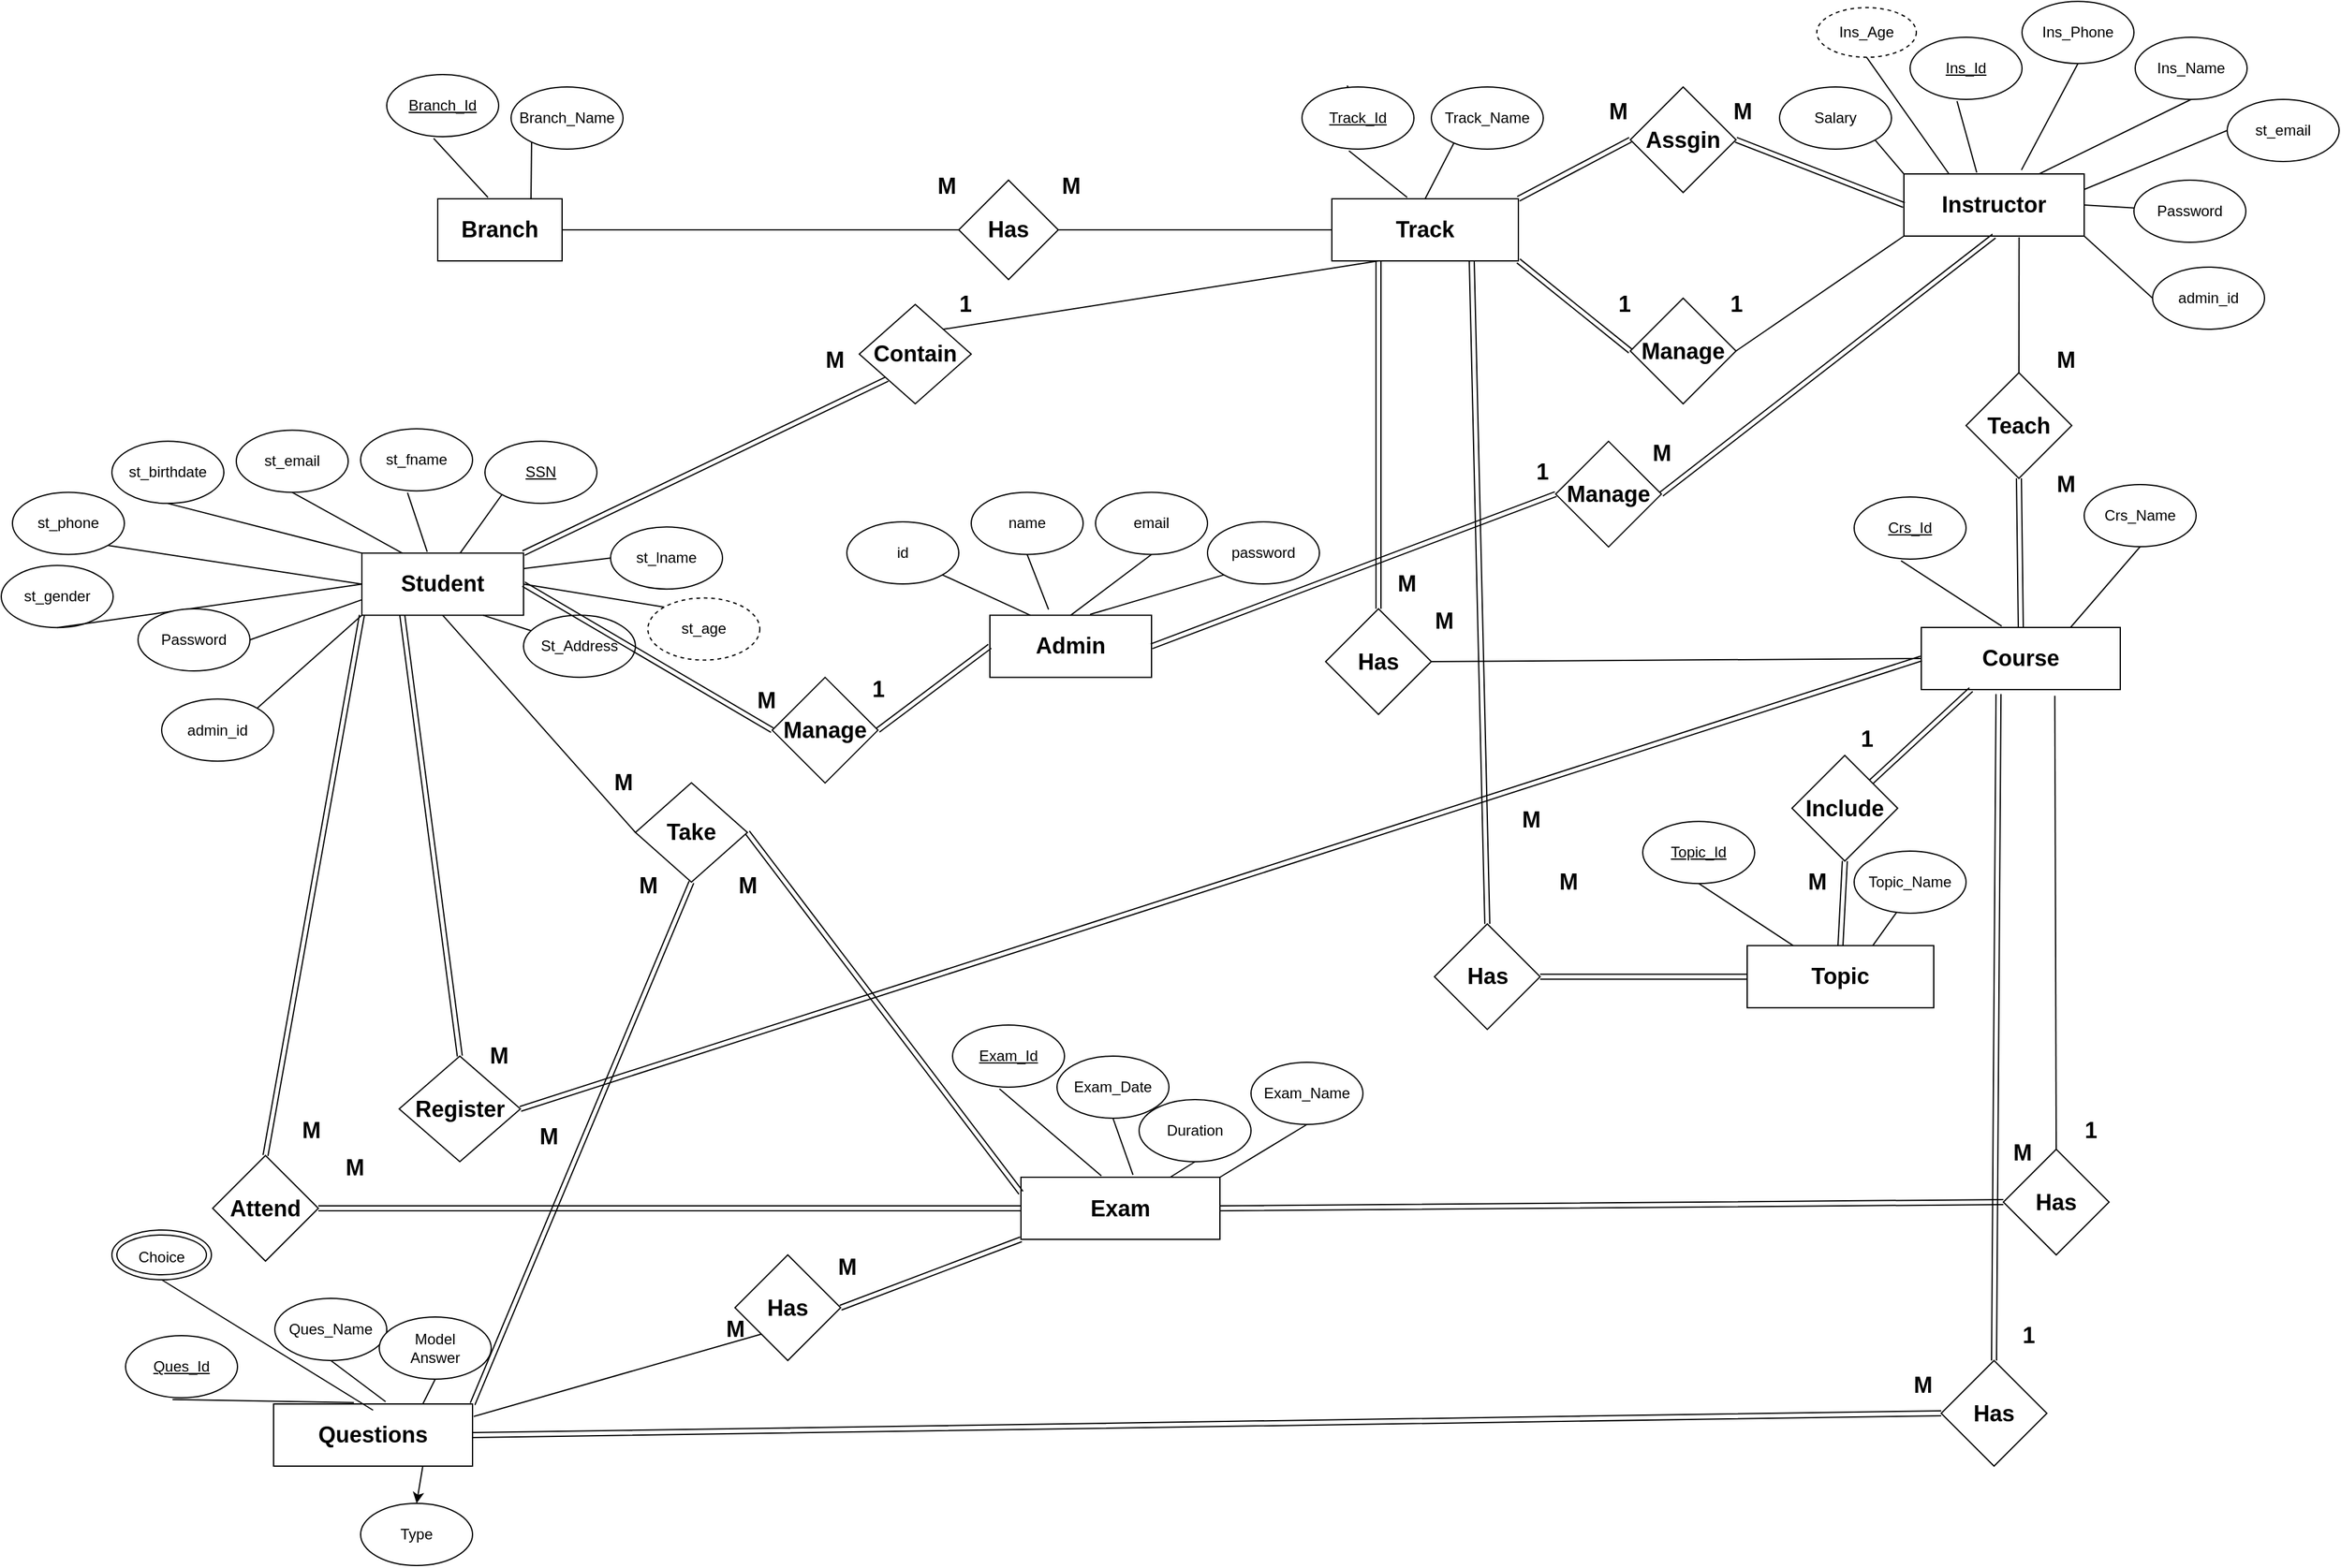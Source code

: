 <mxfile>
    <diagram id="sGPtFocJ9WATsnuT1sui" name="Page-1">
        <mxGraphModel dx="1501" dy="1602" grid="1" gridSize="10" guides="1" tooltips="1" connect="1" arrows="0" fold="1" page="1" pageScale="1" pageWidth="850" pageHeight="1100" math="0" shadow="0">
            <root>
                <mxCell id="0"/>
                <mxCell id="1" parent="0"/>
                <mxCell id="152" style="edgeStyle=none;html=1;exitX=1;exitY=0.5;exitDx=0;exitDy=0;entryX=0;entryY=0.5;entryDx=0;entryDy=0;fontSize=18;endArrow=none;endFill=0;" parent="1" source="2" edge="1">
                    <mxGeometry relative="1" as="geometry">
                        <mxPoint x="410" y="85" as="targetPoint"/>
                    </mxGeometry>
                </mxCell>
                <mxCell id="2" value="&lt;b&gt;&lt;font style=&quot;font-size: 18px;&quot;&gt;Branch&lt;/font&gt;&lt;/b&gt;" style="rounded=0;whiteSpace=wrap;html=1;" parent="1" vertex="1">
                    <mxGeometry x="-9" y="60" width="100" height="50" as="geometry"/>
                </mxCell>
                <mxCell id="6" value="&lt;u&gt;Branch_Id&lt;/u&gt;" style="ellipse;whiteSpace=wrap;html=1;" parent="1" vertex="1">
                    <mxGeometry x="-50" y="-40" width="90" height="50" as="geometry"/>
                </mxCell>
                <mxCell id="8" value="" style="endArrow=none;html=1;entryX=0.419;entryY=1.027;entryDx=0;entryDy=0;entryPerimeter=0;exitX=0.404;exitY=-0.022;exitDx=0;exitDy=0;exitPerimeter=0;" parent="1" source="2" target="6" edge="1">
                    <mxGeometry width="50" height="50" relative="1" as="geometry">
                        <mxPoint x="-10" y="70" as="sourcePoint"/>
                        <mxPoint x="40" y="20" as="targetPoint"/>
                    </mxGeometry>
                </mxCell>
                <mxCell id="13" value="" style="endArrow=none;html=1;exitX=0.75;exitY=0;exitDx=0;exitDy=0;" parent="1" source="2" edge="1">
                    <mxGeometry width="50" height="50" relative="1" as="geometry">
                        <mxPoint x="30" y="60" as="sourcePoint"/>
                        <mxPoint x="66.547" y="8.835" as="targetPoint"/>
                    </mxGeometry>
                </mxCell>
                <mxCell id="15" value="Branch_Name" style="ellipse;whiteSpace=wrap;html=1;" parent="1" vertex="1">
                    <mxGeometry x="50" y="-30" width="90" height="50" as="geometry"/>
                </mxCell>
                <mxCell id="128" style="edgeStyle=none;html=1;exitX=0.25;exitY=1;exitDx=0;exitDy=0;entryX=1;entryY=0;entryDx=0;entryDy=0;fontSize=18;endArrow=none;endFill=0;" parent="1" target="123" edge="1">
                    <mxGeometry relative="1" as="geometry">
                        <mxPoint x="747.5" y="110" as="sourcePoint"/>
                    </mxGeometry>
                </mxCell>
                <mxCell id="172" style="edgeStyle=none;shape=link;html=1;exitX=0.75;exitY=1;exitDx=0;exitDy=0;entryX=0.5;entryY=0;entryDx=0;entryDy=0;fontSize=18;endArrow=none;endFill=0;" parent="1" target="167" edge="1">
                    <mxGeometry relative="1" as="geometry">
                        <mxPoint x="822.5" y="110" as="sourcePoint"/>
                    </mxGeometry>
                </mxCell>
                <mxCell id="191" style="edgeStyle=none;html=1;exitX=0.25;exitY=1;exitDx=0;exitDy=0;fontSize=18;endArrow=none;endFill=0;shape=link;entryX=0.5;entryY=0;entryDx=0;entryDy=0;" parent="1" source="27" target="190" edge="1">
                    <mxGeometry relative="1" as="geometry">
                        <mxPoint x="-35.738" y="494.818" as="targetPoint"/>
                    </mxGeometry>
                </mxCell>
                <mxCell id="194" style="edgeStyle=none;html=1;exitX=1;exitY=0.5;exitDx=0;exitDy=0;entryX=0;entryY=0;entryDx=0;entryDy=0;fontSize=18;endArrow=none;endFill=0;" parent="1" source="27" target="43" edge="1">
                    <mxGeometry relative="1" as="geometry"/>
                </mxCell>
                <mxCell id="204" style="edgeStyle=none;html=1;exitX=0;exitY=1;exitDx=0;exitDy=0;entryX=0.5;entryY=0;entryDx=0;entryDy=0;fontSize=18;endArrow=none;endFill=0;shape=link;" parent="1" source="27" target="195" edge="1">
                    <mxGeometry relative="1" as="geometry"/>
                </mxCell>
                <mxCell id="328" style="edgeStyle=none;html=1;exitX=0;exitY=0.75;exitDx=0;exitDy=0;entryX=1;entryY=0.5;entryDx=0;entryDy=0;endArrow=none;endFill=0;" parent="1" source="27" target="327" edge="1">
                    <mxGeometry relative="1" as="geometry"/>
                </mxCell>
                <mxCell id="27" value="&lt;font style=&quot;font-size: 18px;&quot;&gt;&lt;b&gt;Student&lt;/b&gt;&lt;/font&gt;" style="rounded=0;whiteSpace=wrap;html=1;" parent="1" vertex="1">
                    <mxGeometry x="-70" y="345.18" width="130" height="50" as="geometry"/>
                </mxCell>
                <mxCell id="28" value="st_fname" style="ellipse;whiteSpace=wrap;html=1;" parent="1" vertex="1">
                    <mxGeometry x="-71" y="245.18" width="90" height="50" as="geometry"/>
                </mxCell>
                <mxCell id="29" value="" style="endArrow=none;html=1;entryX=0.419;entryY=1.027;entryDx=0;entryDy=0;entryPerimeter=0;exitX=0.404;exitY=-0.022;exitDx=0;exitDy=0;exitPerimeter=0;" parent="1" source="27" target="28" edge="1">
                    <mxGeometry width="50" height="50" relative="1" as="geometry">
                        <mxPoint x="-31" y="355.18" as="sourcePoint"/>
                        <mxPoint x="19" y="305.18" as="targetPoint"/>
                    </mxGeometry>
                </mxCell>
                <mxCell id="30" value="" style="endArrow=none;html=1;" parent="1" edge="1">
                    <mxGeometry width="50" height="50" relative="1" as="geometry">
                        <mxPoint x="9" y="345.18" as="sourcePoint"/>
                        <mxPoint x="45.547" y="294.015" as="targetPoint"/>
                    </mxGeometry>
                </mxCell>
                <mxCell id="31" value="&lt;u&gt;SSN&lt;/u&gt;" style="ellipse;whiteSpace=wrap;html=1;" parent="1" vertex="1">
                    <mxGeometry x="29" y="255.18" width="90" height="50" as="geometry"/>
                </mxCell>
                <mxCell id="32" value="" style="endArrow=none;html=1;exitX=1;exitY=0.25;exitDx=0;exitDy=0;entryX=0;entryY=0.5;entryDx=0;entryDy=0;" parent="1" source="27" target="33" edge="1">
                    <mxGeometry width="50" height="50" relative="1" as="geometry">
                        <mxPoint x="99" y="385.18" as="sourcePoint"/>
                        <mxPoint x="135.547" y="334.015" as="targetPoint"/>
                    </mxGeometry>
                </mxCell>
                <mxCell id="33" value="st_lname" style="ellipse;whiteSpace=wrap;html=1;" parent="1" vertex="1">
                    <mxGeometry x="130" y="324.08" width="90" height="50" as="geometry"/>
                </mxCell>
                <mxCell id="34" value="st_email" style="ellipse;whiteSpace=wrap;html=1;" parent="1" vertex="1">
                    <mxGeometry x="-171" y="246.28" width="90" height="50" as="geometry"/>
                </mxCell>
                <mxCell id="35" value="" style="endArrow=none;html=1;entryX=0.5;entryY=1;entryDx=0;entryDy=0;exitX=0.25;exitY=0;exitDx=0;exitDy=0;" parent="1" source="27" target="34" edge="1">
                    <mxGeometry width="50" height="50" relative="1" as="geometry">
                        <mxPoint x="-104.64" y="345.18" as="sourcePoint"/>
                        <mxPoint x="-81" y="306.28" as="targetPoint"/>
                    </mxGeometry>
                </mxCell>
                <mxCell id="36" value="" style="endArrow=none;html=1;exitX=0;exitY=0;exitDx=0;exitDy=0;entryX=0.5;entryY=1;entryDx=0;entryDy=0;" parent="1" source="27" target="37" edge="1">
                    <mxGeometry width="50" height="50" relative="1" as="geometry">
                        <mxPoint x="-331" y="351.43" as="sourcePoint"/>
                        <mxPoint x="-244.453" y="327.765" as="targetPoint"/>
                    </mxGeometry>
                </mxCell>
                <mxCell id="37" value="st_birthdate" style="ellipse;whiteSpace=wrap;html=1;" parent="1" vertex="1">
                    <mxGeometry x="-271" y="255.18" width="90" height="50" as="geometry"/>
                </mxCell>
                <mxCell id="38" value="st_phone" style="ellipse;whiteSpace=wrap;html=1;" parent="1" vertex="1">
                    <mxGeometry x="-351" y="296.28" width="90" height="50" as="geometry"/>
                </mxCell>
                <mxCell id="39" value="" style="endArrow=none;html=1;exitX=0;exitY=0.5;exitDx=0;exitDy=0;entryX=1;entryY=1;entryDx=0;entryDy=0;" parent="1" source="27" target="38" edge="1">
                    <mxGeometry width="50" height="50" relative="1" as="geometry">
                        <mxPoint x="-391" y="377.68" as="sourcePoint"/>
                        <mxPoint x="-304.453" y="354.015" as="targetPoint"/>
                    </mxGeometry>
                </mxCell>
                <mxCell id="40" value="st_gender" style="ellipse;whiteSpace=wrap;html=1;" parent="1" vertex="1">
                    <mxGeometry x="-360" y="355.18" width="90" height="50" as="geometry"/>
                </mxCell>
                <mxCell id="41" value="" style="endArrow=none;html=1;exitX=0;exitY=0.5;exitDx=0;exitDy=0;entryX=0.5;entryY=1;entryDx=0;entryDy=0;" parent="1" source="27" target="40" edge="1">
                    <mxGeometry width="50" height="50" relative="1" as="geometry">
                        <mxPoint x="-431" y="417.68" as="sourcePoint"/>
                        <mxPoint x="-344.453" y="394.015" as="targetPoint"/>
                    </mxGeometry>
                </mxCell>
                <mxCell id="43" value="st_age" style="ellipse;whiteSpace=wrap;html=1;dashed=1;" parent="1" vertex="1">
                    <mxGeometry x="160" y="381.28" width="90" height="50" as="geometry"/>
                </mxCell>
                <mxCell id="45" value="St_Address" style="ellipse;whiteSpace=wrap;html=1;" parent="1" vertex="1">
                    <mxGeometry x="60" y="395.18" width="90" height="50" as="geometry"/>
                </mxCell>
                <mxCell id="47" value="" style="endArrow=none;html=1;entryX=0.75;entryY=1;entryDx=0;entryDy=0;" parent="1" source="45" target="27" edge="1">
                    <mxGeometry width="50" height="50" relative="1" as="geometry">
                        <mxPoint y="445.18" as="sourcePoint"/>
                        <mxPoint x="50" y="395.18" as="targetPoint"/>
                    </mxGeometry>
                </mxCell>
                <mxCell id="68" value="&lt;b&gt;&lt;font style=&quot;font-size: 18px;&quot;&gt;Course&lt;/font&gt;&lt;/b&gt;" style="rounded=0;whiteSpace=wrap;html=1;" parent="1" vertex="1">
                    <mxGeometry x="1184" y="405" width="160" height="50" as="geometry"/>
                </mxCell>
                <mxCell id="69" value="&lt;u&gt;Crs_Id&lt;/u&gt;" style="ellipse;whiteSpace=wrap;html=1;" parent="1" vertex="1">
                    <mxGeometry x="1130" y="300" width="90" height="50" as="geometry"/>
                </mxCell>
                <mxCell id="70" value="" style="endArrow=none;html=1;entryX=0.419;entryY=1.027;entryDx=0;entryDy=0;entryPerimeter=0;exitX=0.404;exitY=-0.022;exitDx=0;exitDy=0;exitPerimeter=0;" parent="1" source="68" target="69" edge="1">
                    <mxGeometry width="50" height="50" relative="1" as="geometry">
                        <mxPoint x="1222.5" y="400" as="sourcePoint"/>
                        <mxPoint x="1272.5" y="350" as="targetPoint"/>
                    </mxGeometry>
                </mxCell>
                <mxCell id="159" style="edgeStyle=none;html=1;exitX=0.5;exitY=1;exitDx=0;exitDy=0;entryX=0.75;entryY=0;entryDx=0;entryDy=0;fontSize=18;endArrow=none;endFill=0;" parent="1" source="72" target="68" edge="1">
                    <mxGeometry relative="1" as="geometry"/>
                </mxCell>
                <mxCell id="72" value="Crs_Name" style="ellipse;whiteSpace=wrap;html=1;" parent="1" vertex="1">
                    <mxGeometry x="1315" y="290" width="90" height="50" as="geometry"/>
                </mxCell>
                <mxCell id="73" value="&lt;b&gt;&lt;font style=&quot;font-size: 18px;&quot;&gt;Topic&lt;/font&gt;&lt;/b&gt;" style="rounded=0;whiteSpace=wrap;html=1;" parent="1" vertex="1">
                    <mxGeometry x="1044" y="661.1" width="150" height="50" as="geometry"/>
                </mxCell>
                <mxCell id="79" style="edgeStyle=none;html=1;exitX=0.5;exitY=1;exitDx=0;exitDy=0;endArrow=none;endFill=0;" parent="1" source="74" target="73" edge="1">
                    <mxGeometry relative="1" as="geometry"/>
                </mxCell>
                <mxCell id="74" value="&lt;u&gt;Topic_Id&lt;/u&gt;" style="ellipse;whiteSpace=wrap;html=1;" parent="1" vertex="1">
                    <mxGeometry x="960" y="561.1" width="90" height="50" as="geometry"/>
                </mxCell>
                <mxCell id="76" value="" style="endArrow=none;html=1;" parent="1" edge="1">
                    <mxGeometry width="50" height="50" relative="1" as="geometry">
                        <mxPoint x="1145" y="661.1" as="sourcePoint"/>
                        <mxPoint x="1181.547" y="609.935" as="targetPoint"/>
                    </mxGeometry>
                </mxCell>
                <mxCell id="77" value="Topic_Name" style="ellipse;whiteSpace=wrap;html=1;" parent="1" vertex="1">
                    <mxGeometry x="1130" y="585" width="90" height="50" as="geometry"/>
                </mxCell>
                <mxCell id="198" style="edgeStyle=none;html=1;exitX=0;exitY=0.5;exitDx=0;exitDy=0;entryX=1;entryY=0.5;entryDx=0;entryDy=0;fontSize=18;endArrow=none;endFill=0;shape=link;" parent="1" source="80" target="195" edge="1">
                    <mxGeometry relative="1" as="geometry"/>
                </mxCell>
                <mxCell id="306" style="edgeStyle=none;shape=link;html=1;exitX=0;exitY=1;exitDx=0;exitDy=0;entryX=1;entryY=0.5;entryDx=0;entryDy=0;fontSize=18;endArrow=none;endFill=0;" parent="1" source="80" target="305" edge="1">
                    <mxGeometry relative="1" as="geometry"/>
                </mxCell>
                <mxCell id="80" value="&lt;b&gt;&lt;font style=&quot;font-size: 18px;&quot;&gt;Exam&lt;/font&gt;&lt;/b&gt;" style="rounded=0;whiteSpace=wrap;html=1;" parent="1" vertex="1">
                    <mxGeometry x="460" y="847.5" width="160" height="50" as="geometry"/>
                </mxCell>
                <mxCell id="81" value="&lt;u&gt;Exam_Id&lt;/u&gt;" style="ellipse;whiteSpace=wrap;html=1;" parent="1" vertex="1">
                    <mxGeometry x="405" y="725" width="90" height="50" as="geometry"/>
                </mxCell>
                <mxCell id="82" value="" style="endArrow=none;html=1;entryX=0.419;entryY=1.027;entryDx=0;entryDy=0;entryPerimeter=0;exitX=0.404;exitY=-0.022;exitDx=0;exitDy=0;exitPerimeter=0;" parent="1" source="80" target="81" edge="1">
                    <mxGeometry width="50" height="50" relative="1" as="geometry">
                        <mxPoint x="507.5" y="875" as="sourcePoint"/>
                        <mxPoint x="557.5" y="825" as="targetPoint"/>
                    </mxGeometry>
                </mxCell>
                <mxCell id="87" style="edgeStyle=none;html=1;exitX=0.5;exitY=1;exitDx=0;exitDy=0;fontSize=18;endArrow=none;endFill=0;entryX=1;entryY=0;entryDx=0;entryDy=0;" parent="1" source="84" target="80" edge="1">
                    <mxGeometry relative="1" as="geometry">
                        <mxPoint x="630" y="865" as="targetPoint"/>
                    </mxGeometry>
                </mxCell>
                <mxCell id="84" value="Exam_Name" style="ellipse;whiteSpace=wrap;html=1;" parent="1" vertex="1">
                    <mxGeometry x="645" y="755" width="90" height="50" as="geometry"/>
                </mxCell>
                <mxCell id="86" style="edgeStyle=none;html=1;exitX=0.5;exitY=1;exitDx=0;exitDy=0;entryX=0.563;entryY=-0.038;entryDx=0;entryDy=0;entryPerimeter=0;fontSize=18;endArrow=none;endFill=0;" parent="1" source="85" target="80" edge="1">
                    <mxGeometry relative="1" as="geometry"/>
                </mxCell>
                <mxCell id="85" value="Exam_Date" style="ellipse;whiteSpace=wrap;html=1;" parent="1" vertex="1">
                    <mxGeometry x="489" y="750" width="90" height="50" as="geometry"/>
                </mxCell>
                <mxCell id="89" style="edgeStyle=none;html=1;exitX=0.5;exitY=1;exitDx=0;exitDy=0;entryX=0.75;entryY=0;entryDx=0;entryDy=0;fontSize=18;endArrow=none;endFill=0;" parent="1" source="88" target="80" edge="1">
                    <mxGeometry relative="1" as="geometry"/>
                </mxCell>
                <mxCell id="88" value="Duration" style="ellipse;whiteSpace=wrap;html=1;" parent="1" vertex="1">
                    <mxGeometry x="555" y="785" width="90" height="50" as="geometry"/>
                </mxCell>
                <mxCell id="317" style="edgeStyle=none;html=1;exitX=0.75;exitY=1;exitDx=0;exitDy=0;entryX=0.5;entryY=0;entryDx=0;entryDy=0;" parent="1" source="90" target="94" edge="1">
                    <mxGeometry relative="1" as="geometry"/>
                </mxCell>
                <mxCell id="90" value="&lt;b&gt;&lt;font style=&quot;font-size: 18px;&quot;&gt;Questions&lt;/font&gt;&lt;/b&gt;" style="rounded=0;whiteSpace=wrap;html=1;" parent="1" vertex="1">
                    <mxGeometry x="-141" y="1030" width="160" height="50" as="geometry"/>
                </mxCell>
                <mxCell id="91" value="&lt;u&gt;Ques_Id&lt;/u&gt;" style="ellipse;whiteSpace=wrap;html=1;" parent="1" vertex="1">
                    <mxGeometry x="-260" y="975" width="90" height="50" as="geometry"/>
                </mxCell>
                <mxCell id="92" value="" style="endArrow=none;html=1;entryX=0.419;entryY=1.027;entryDx=0;entryDy=0;entryPerimeter=0;exitX=0.404;exitY=-0.022;exitDx=0;exitDy=0;exitPerimeter=0;" parent="1" source="90" target="91" edge="1">
                    <mxGeometry width="50" height="50" relative="1" as="geometry">
                        <mxPoint x="-92.5" y="1050" as="sourcePoint"/>
                        <mxPoint x="-42.5" y="1000" as="targetPoint"/>
                    </mxGeometry>
                </mxCell>
                <mxCell id="94" value="Type" style="ellipse;whiteSpace=wrap;html=1;" parent="1" vertex="1">
                    <mxGeometry x="-71" y="1110" width="90" height="50" as="geometry"/>
                </mxCell>
                <mxCell id="95" style="edgeStyle=none;html=1;exitX=0.5;exitY=1;exitDx=0;exitDy=0;entryX=0.563;entryY=-0.038;entryDx=0;entryDy=0;entryPerimeter=0;fontSize=18;endArrow=none;endFill=0;" parent="1" source="96" target="90" edge="1">
                    <mxGeometry relative="1" as="geometry"/>
                </mxCell>
                <mxCell id="96" value="Ques_Name" style="ellipse;whiteSpace=wrap;html=1;" parent="1" vertex="1">
                    <mxGeometry x="-140" y="945" width="90" height="50" as="geometry"/>
                </mxCell>
                <mxCell id="97" style="edgeStyle=none;html=1;exitX=0.5;exitY=1;exitDx=0;exitDy=0;entryX=0.75;entryY=0;entryDx=0;entryDy=0;fontSize=18;endArrow=none;endFill=0;" parent="1" source="98" target="90" edge="1">
                    <mxGeometry relative="1" as="geometry"/>
                </mxCell>
                <mxCell id="98" value="Model&lt;br&gt;Answer" style="ellipse;whiteSpace=wrap;html=1;" parent="1" vertex="1">
                    <mxGeometry x="-56" y="960" width="90" height="50" as="geometry"/>
                </mxCell>
                <mxCell id="101" style="edgeStyle=none;html=1;exitX=0.5;exitY=1;exitDx=0;exitDy=0;fontSize=12;endArrow=none;endFill=0;entryX=0.5;entryY=0.1;entryDx=0;entryDy=0;entryPerimeter=0;" parent="1" source="100" target="90" edge="1">
                    <mxGeometry relative="1" as="geometry">
                        <mxPoint x="-70" y="1035" as="targetPoint"/>
                    </mxGeometry>
                </mxCell>
                <mxCell id="100" value="&lt;font style=&quot;font-size: 12px;&quot;&gt;Choice&lt;/font&gt;" style="ellipse;shape=doubleEllipse;whiteSpace=wrap;html=1;fontSize=18;" parent="1" vertex="1">
                    <mxGeometry x="-271" y="890" width="80" height="40" as="geometry"/>
                </mxCell>
                <mxCell id="125" style="edgeStyle=none;shape=link;html=1;exitX=0;exitY=1;exitDx=0;exitDy=0;entryX=1;entryY=0;entryDx=0;entryDy=0;fontSize=18;endArrow=none;endFill=0;" parent="1" source="123" target="27" edge="1">
                    <mxGeometry relative="1" as="geometry"/>
                </mxCell>
                <mxCell id="123" value="&lt;span style=&quot;font-size: 18px;&quot;&gt;&lt;b&gt;Contain&lt;/b&gt;&lt;/span&gt;" style="rhombus;whiteSpace=wrap;html=1;fontSize=12;" parent="1" vertex="1">
                    <mxGeometry x="330" y="145" width="90" height="80" as="geometry"/>
                </mxCell>
                <mxCell id="126" value="&lt;b&gt;1&lt;/b&gt;" style="text;html=1;align=center;verticalAlign=middle;resizable=0;points=[];autosize=1;strokeColor=none;fillColor=none;fontSize=18;" parent="1" vertex="1">
                    <mxGeometry x="400" y="125" width="30" height="40" as="geometry"/>
                </mxCell>
                <mxCell id="127" value="&lt;b&gt;M&lt;/b&gt;" style="text;html=1;align=center;verticalAlign=middle;resizable=0;points=[];autosize=1;strokeColor=none;fillColor=none;fontSize=18;" parent="1" vertex="1">
                    <mxGeometry x="290" y="170" width="40" height="40" as="geometry"/>
                </mxCell>
                <mxCell id="141" value="&lt;b&gt;Manage&lt;/b&gt;" style="rhombus;whiteSpace=wrap;html=1;fontSize=18;" parent="1" vertex="1">
                    <mxGeometry x="950" y="140" width="85" height="85" as="geometry"/>
                </mxCell>
                <mxCell id="170" style="edgeStyle=none;shape=link;html=1;exitX=0.5;exitY=1;exitDx=0;exitDy=0;entryX=0.5;entryY=0;entryDx=0;entryDy=0;fontSize=18;endArrow=none;endFill=0;" parent="1" source="160" target="68" edge="1">
                    <mxGeometry relative="1" as="geometry"/>
                </mxCell>
                <mxCell id="160" value="&lt;b&gt;Teach&lt;/b&gt;" style="rhombus;whiteSpace=wrap;html=1;fontSize=18;" parent="1" vertex="1">
                    <mxGeometry x="1220" y="200" width="85" height="85" as="geometry"/>
                </mxCell>
                <mxCell id="165" value="&lt;b&gt;M&lt;/b&gt;" style="text;html=1;align=center;verticalAlign=middle;resizable=0;points=[];autosize=1;strokeColor=none;fillColor=none;fontSize=18;" parent="1" vertex="1">
                    <mxGeometry x="1280" y="270" width="40" height="40" as="geometry"/>
                </mxCell>
                <mxCell id="171" style="edgeStyle=none;shape=link;html=1;exitX=1;exitY=0.5;exitDx=0;exitDy=0;entryX=0;entryY=0.5;entryDx=0;entryDy=0;fontSize=18;endArrow=none;endFill=0;" parent="1" source="167" target="73" edge="1">
                    <mxGeometry relative="1" as="geometry"/>
                </mxCell>
                <mxCell id="167" value="&lt;b&gt;Has&lt;/b&gt;" style="rhombus;whiteSpace=wrap;html=1;fontSize=18;" parent="1" vertex="1">
                    <mxGeometry x="792.5" y="643.6" width="85" height="85" as="geometry"/>
                </mxCell>
                <mxCell id="173" value="&lt;b&gt;M&lt;/b&gt;" style="text;html=1;align=center;verticalAlign=middle;resizable=0;points=[];autosize=1;strokeColor=none;fillColor=none;fontSize=18;" parent="1" vertex="1">
                    <mxGeometry x="880" y="590" width="40" height="40" as="geometry"/>
                </mxCell>
                <mxCell id="174" value="&lt;b&gt;M&lt;/b&gt;" style="text;html=1;align=center;verticalAlign=middle;resizable=0;points=[];autosize=1;strokeColor=none;fillColor=none;fontSize=18;" parent="1" vertex="1">
                    <mxGeometry x="850" y="540" width="40" height="40" as="geometry"/>
                </mxCell>
                <mxCell id="192" style="edgeStyle=none;html=1;exitX=1;exitY=0.5;exitDx=0;exitDy=0;entryX=0;entryY=0.5;entryDx=0;entryDy=0;fontSize=18;endArrow=none;endFill=0;shape=link;" parent="1" source="190" target="68" edge="1">
                    <mxGeometry relative="1" as="geometry"/>
                </mxCell>
                <mxCell id="190" value="&lt;b style=&quot;border-color: var(--border-color);&quot;&gt;Register&lt;/b&gt;" style="rhombus;whiteSpace=wrap;html=1;fontSize=18;" parent="1" vertex="1">
                    <mxGeometry x="-40" y="750" width="97.5" height="85" as="geometry"/>
                </mxCell>
                <mxCell id="195" value="&lt;b style=&quot;border-color: var(--border-color);&quot;&gt;Attend&lt;/b&gt;" style="rhombus;whiteSpace=wrap;html=1;fontSize=18;" parent="1" vertex="1">
                    <mxGeometry x="-190" y="830" width="85" height="85" as="geometry"/>
                </mxCell>
                <mxCell id="199" value="M" style="text;html=1;align=center;verticalAlign=middle;resizable=0;points=[];autosize=1;strokeColor=none;fillColor=none;fontSize=18;fontStyle=1" parent="1" vertex="1">
                    <mxGeometry x="20" y="730" width="40" height="40" as="geometry"/>
                </mxCell>
                <mxCell id="200" value="M" style="text;html=1;align=center;verticalAlign=middle;resizable=0;points=[];autosize=1;strokeColor=none;fillColor=none;fontSize=18;fontStyle=1" parent="1" vertex="1">
                    <mxGeometry x="60" y="795" width="40" height="40" as="geometry"/>
                </mxCell>
                <mxCell id="205" value="M" style="text;html=1;align=center;verticalAlign=middle;resizable=0;points=[];autosize=1;strokeColor=none;fillColor=none;fontSize=18;fontStyle=1" parent="1" vertex="1">
                    <mxGeometry x="-96" y="820" width="40" height="40" as="geometry"/>
                </mxCell>
                <mxCell id="207" value="M" style="text;html=1;align=center;verticalAlign=middle;resizable=0;points=[];autosize=1;strokeColor=none;fillColor=none;fontSize=18;fontStyle=1" parent="1" vertex="1">
                    <mxGeometry x="-131" y="790" width="40" height="40" as="geometry"/>
                </mxCell>
                <mxCell id="210" style="edgeStyle=none;html=1;exitX=0.5;exitY=0;exitDx=0;exitDy=0;entryX=0.25;entryY=1;entryDx=0;entryDy=0;endArrow=none;endFill=0;shape=link;" parent="1" source="208" edge="1">
                    <mxGeometry relative="1" as="geometry">
                        <mxPoint x="747.5" y="110" as="targetPoint"/>
                    </mxGeometry>
                </mxCell>
                <mxCell id="211" style="edgeStyle=none;html=1;exitX=1;exitY=0.5;exitDx=0;exitDy=0;entryX=0;entryY=0.5;entryDx=0;entryDy=0;endArrow=none;endFill=0;" parent="1" source="208" target="68" edge="1">
                    <mxGeometry relative="1" as="geometry"/>
                </mxCell>
                <mxCell id="208" value="&lt;b&gt;Has&lt;/b&gt;" style="rhombus;whiteSpace=wrap;html=1;fontSize=18;" parent="1" vertex="1">
                    <mxGeometry x="705" y="390" width="85" height="85" as="geometry"/>
                </mxCell>
                <mxCell id="212" value="&lt;font style=&quot;font-size: 18px;&quot;&gt;M&lt;/font&gt;" style="text;html=1;align=center;verticalAlign=middle;resizable=0;points=[];autosize=1;strokeColor=none;fillColor=none;fontStyle=1" parent="1" vertex="1">
                    <mxGeometry x="750" y="350" width="40" height="40" as="geometry"/>
                </mxCell>
                <mxCell id="213" value="&lt;font style=&quot;font-size: 18px;&quot;&gt;M&lt;/font&gt;" style="text;html=1;align=center;verticalAlign=middle;resizable=0;points=[];autosize=1;strokeColor=none;fillColor=none;fontStyle=1" parent="1" vertex="1">
                    <mxGeometry x="780" y="380" width="40" height="40" as="geometry"/>
                </mxCell>
                <mxCell id="214" style="edgeStyle=none;html=1;exitX=1;exitY=1;exitDx=0;exitDy=0;entryX=0;entryY=0.5;entryDx=0;entryDy=0;fontSize=18;endArrow=none;endFill=0;shape=link;" parent="1" source="216" edge="1">
                    <mxGeometry relative="1" as="geometry">
                        <mxPoint x="950" y="182.5" as="targetPoint"/>
                    </mxGeometry>
                </mxCell>
                <mxCell id="215" style="edgeStyle=none;html=1;exitX=0;exitY=0.5;exitDx=0;exitDy=0;entryX=1;entryY=0.5;entryDx=0;entryDy=0;fontSize=18;endArrow=none;endFill=0;" parent="1" source="216" target="234" edge="1">
                    <mxGeometry relative="1" as="geometry"/>
                </mxCell>
                <mxCell id="216" value="&lt;b&gt;&lt;font style=&quot;font-size: 18px;&quot;&gt;Track&lt;/font&gt;&lt;/b&gt;" style="rounded=0;whiteSpace=wrap;html=1;" parent="1" vertex="1">
                    <mxGeometry x="710" y="60" width="150" height="50" as="geometry"/>
                </mxCell>
                <mxCell id="217" value="" style="endArrow=none;html=1;entryX=0.419;entryY=1.027;entryDx=0;entryDy=0;entryPerimeter=0;exitX=0.404;exitY=-0.022;exitDx=0;exitDy=0;exitPerimeter=0;startArrow=none;" parent="1" source="236" edge="1">
                    <mxGeometry width="50" height="50" relative="1" as="geometry">
                        <mxPoint x="740" y="60" as="sourcePoint"/>
                        <mxPoint x="737.71" y="1.35" as="targetPoint"/>
                    </mxGeometry>
                </mxCell>
                <mxCell id="218" value="" style="endArrow=none;html=1;exitX=0.5;exitY=0;exitDx=0;exitDy=0;" parent="1" source="216" edge="1">
                    <mxGeometry width="50" height="50" relative="1" as="geometry">
                        <mxPoint x="780" y="50" as="sourcePoint"/>
                        <mxPoint x="816.547" y="-1.165" as="targetPoint"/>
                    </mxGeometry>
                </mxCell>
                <mxCell id="219" value="Track_Name" style="ellipse;whiteSpace=wrap;html=1;" parent="1" vertex="1">
                    <mxGeometry x="790" y="-30" width="90" height="50" as="geometry"/>
                </mxCell>
                <mxCell id="220" style="edgeStyle=none;html=1;exitX=0;exitY=1;exitDx=0;exitDy=0;entryX=1;entryY=0.5;entryDx=0;entryDy=0;fontSize=18;endArrow=none;endFill=0;" parent="1" source="221" edge="1">
                    <mxGeometry relative="1" as="geometry">
                        <mxPoint x="1035" y="182.5" as="targetPoint"/>
                    </mxGeometry>
                </mxCell>
                <mxCell id="326" style="edgeStyle=none;html=1;exitX=1;exitY=0.5;exitDx=0;exitDy=0;endArrow=none;endFill=0;" parent="1" source="221" target="325" edge="1">
                    <mxGeometry relative="1" as="geometry"/>
                </mxCell>
                <mxCell id="330" style="edgeStyle=none;html=1;exitX=1;exitY=0.25;exitDx=0;exitDy=0;entryX=0;entryY=0.5;entryDx=0;entryDy=0;endArrow=none;endFill=0;" parent="1" source="221" target="329" edge="1">
                    <mxGeometry relative="1" as="geometry"/>
                </mxCell>
                <mxCell id="221" value="&lt;b&gt;&lt;font style=&quot;font-size: 18px;&quot;&gt;Instructor&lt;/font&gt;&lt;/b&gt;" style="rounded=0;whiteSpace=wrap;html=1;" parent="1" vertex="1">
                    <mxGeometry x="1170" y="40" width="145" height="50" as="geometry"/>
                </mxCell>
                <mxCell id="222" value="&lt;u&gt;Ins_Id&lt;/u&gt;" style="ellipse;whiteSpace=wrap;html=1;" parent="1" vertex="1">
                    <mxGeometry x="1175" y="-70" width="90" height="50" as="geometry"/>
                </mxCell>
                <mxCell id="223" value="" style="endArrow=none;html=1;entryX=0.419;entryY=1.027;entryDx=0;entryDy=0;entryPerimeter=0;exitX=0.404;exitY=-0.022;exitDx=0;exitDy=0;exitPerimeter=0;" parent="1" source="221" target="222" edge="1">
                    <mxGeometry width="50" height="50" relative="1" as="geometry">
                        <mxPoint x="1235" y="50" as="sourcePoint"/>
                        <mxPoint x="1285" as="targetPoint"/>
                    </mxGeometry>
                </mxCell>
                <mxCell id="226" style="edgeStyle=none;html=1;exitX=1;exitY=1;exitDx=0;exitDy=0;entryX=0;entryY=0;entryDx=0;entryDy=0;endArrow=none;endFill=0;" parent="1" source="227" target="221" edge="1">
                    <mxGeometry relative="1" as="geometry"/>
                </mxCell>
                <mxCell id="227" value="Salary" style="ellipse;whiteSpace=wrap;html=1;" parent="1" vertex="1">
                    <mxGeometry x="1070" y="-30" width="90" height="50" as="geometry"/>
                </mxCell>
                <mxCell id="228" style="edgeStyle=none;html=1;exitX=0.5;exitY=1;exitDx=0;exitDy=0;entryX=0.25;entryY=0;entryDx=0;entryDy=0;endArrow=none;endFill=0;" parent="1" source="229" target="221" edge="1">
                    <mxGeometry relative="1" as="geometry"/>
                </mxCell>
                <mxCell id="229" value="Ins_Age" style="ellipse;whiteSpace=wrap;html=1;dashed=1;" parent="1" vertex="1">
                    <mxGeometry x="1100" y="-93.9" width="80" height="40" as="geometry"/>
                </mxCell>
                <mxCell id="230" style="edgeStyle=none;html=1;exitX=0.5;exitY=1;exitDx=0;exitDy=0;entryX=0.75;entryY=0;entryDx=0;entryDy=0;endArrow=none;endFill=0;" parent="1" source="231" target="221" edge="1">
                    <mxGeometry relative="1" as="geometry"/>
                </mxCell>
                <mxCell id="231" value="Ins_Name" style="ellipse;whiteSpace=wrap;html=1;" parent="1" vertex="1">
                    <mxGeometry x="1356" y="-70" width="90" height="50" as="geometry"/>
                </mxCell>
                <mxCell id="232" style="edgeStyle=none;html=1;exitX=0.5;exitY=1;exitDx=0;exitDy=0;endArrow=none;endFill=0;entryX=0.652;entryY=-0.064;entryDx=0;entryDy=0;entryPerimeter=0;" parent="1" source="233" target="221" edge="1">
                    <mxGeometry relative="1" as="geometry">
                        <mxPoint x="1270" y="30" as="targetPoint"/>
                    </mxGeometry>
                </mxCell>
                <mxCell id="233" value="Ins_Phone" style="ellipse;whiteSpace=wrap;html=1;" parent="1" vertex="1">
                    <mxGeometry x="1265" y="-98.9" width="90" height="50" as="geometry"/>
                </mxCell>
                <mxCell id="234" value="&lt;b&gt;&lt;font style=&quot;font-size: 18px;&quot;&gt;Has&lt;/font&gt;&lt;/b&gt;" style="rhombus;whiteSpace=wrap;html=1;fontSize=12;" parent="1" vertex="1">
                    <mxGeometry x="410" y="45" width="80" height="80" as="geometry"/>
                </mxCell>
                <mxCell id="235" value="" style="endArrow=none;html=1;entryX=0.419;entryY=1.027;entryDx=0;entryDy=0;entryPerimeter=0;exitX=0.404;exitY=-0.022;exitDx=0;exitDy=0;exitPerimeter=0;" parent="1" source="216" target="236" edge="1">
                    <mxGeometry width="50" height="50" relative="1" as="geometry">
                        <mxPoint x="770.6" y="58.9" as="sourcePoint"/>
                        <mxPoint x="737.71" y="1.35" as="targetPoint"/>
                    </mxGeometry>
                </mxCell>
                <mxCell id="236" value="&lt;u&gt;Track_Id&lt;/u&gt;" style="ellipse;whiteSpace=wrap;html=1;" parent="1" vertex="1">
                    <mxGeometry x="686" y="-30" width="90" height="50" as="geometry"/>
                </mxCell>
                <mxCell id="237" value="&lt;b&gt;M&lt;/b&gt;" style="text;html=1;align=center;verticalAlign=middle;resizable=0;points=[];autosize=1;strokeColor=none;fillColor=none;fontSize=18;" parent="1" vertex="1">
                    <mxGeometry x="480" y="30" width="40" height="40" as="geometry"/>
                </mxCell>
                <mxCell id="238" style="edgeStyle=none;html=1;exitX=0;exitY=0.5;exitDx=0;exitDy=0;entryX=1;entryY=0;entryDx=0;entryDy=0;endArrow=none;endFill=0;shape=link;" parent="1" source="240" target="216" edge="1">
                    <mxGeometry relative="1" as="geometry"/>
                </mxCell>
                <mxCell id="239" style="edgeStyle=none;shape=link;html=1;exitX=1;exitY=0.5;exitDx=0;exitDy=0;entryX=0;entryY=0.5;entryDx=0;entryDy=0;endArrow=none;endFill=0;" parent="1" source="240" target="221" edge="1">
                    <mxGeometry relative="1" as="geometry"/>
                </mxCell>
                <mxCell id="240" value="&lt;b&gt;Assgin&lt;/b&gt;" style="rhombus;whiteSpace=wrap;html=1;fontSize=18;" parent="1" vertex="1">
                    <mxGeometry x="950" y="-30" width="85" height="85" as="geometry"/>
                </mxCell>
                <mxCell id="241" value="&lt;font style=&quot;font-size: 18px;&quot;&gt;&lt;b&gt;M&lt;/b&gt;&lt;/font&gt;" style="text;html=1;align=center;verticalAlign=middle;resizable=0;points=[];autosize=1;strokeColor=none;fillColor=none;" parent="1" vertex="1">
                    <mxGeometry x="920" y="-30" width="40" height="40" as="geometry"/>
                </mxCell>
                <mxCell id="242" value="&lt;font style=&quot;font-size: 18px;&quot;&gt;&lt;b&gt;M&lt;/b&gt;&lt;/font&gt;" style="text;html=1;align=center;verticalAlign=middle;resizable=0;points=[];autosize=1;strokeColor=none;fillColor=none;" parent="1" vertex="1">
                    <mxGeometry x="1020" y="-30" width="40" height="40" as="geometry"/>
                </mxCell>
                <mxCell id="243" value="&lt;b&gt;1&lt;/b&gt;" style="text;html=1;align=center;verticalAlign=middle;resizable=0;points=[];autosize=1;strokeColor=none;fillColor=none;fontSize=18;" parent="1" vertex="1">
                    <mxGeometry x="1020" y="125" width="30" height="40" as="geometry"/>
                </mxCell>
                <mxCell id="244" value="&lt;b&gt;1&lt;/b&gt;" style="text;html=1;align=center;verticalAlign=middle;resizable=0;points=[];autosize=1;strokeColor=none;fillColor=none;fontSize=18;" parent="1" vertex="1">
                    <mxGeometry x="930" y="125" width="30" height="40" as="geometry"/>
                </mxCell>
                <mxCell id="245" value="&lt;b&gt;M&lt;/b&gt;" style="text;html=1;align=center;verticalAlign=middle;resizable=0;points=[];autosize=1;strokeColor=none;fillColor=none;fontSize=18;" parent="1" vertex="1">
                    <mxGeometry x="380" y="30" width="40" height="40" as="geometry"/>
                </mxCell>
                <mxCell id="246" style="edgeStyle=none;html=1;exitX=0.5;exitY=0;exitDx=0;exitDy=0;entryX=0.639;entryY=1.02;entryDx=0;entryDy=0;entryPerimeter=0;fontSize=18;endArrow=none;endFill=0;" parent="1" target="221" edge="1">
                    <mxGeometry relative="1" as="geometry">
                        <mxPoint x="1262.5" y="200" as="sourcePoint"/>
                    </mxGeometry>
                </mxCell>
                <mxCell id="247" value="&lt;b&gt;M&lt;/b&gt;" style="text;html=1;align=center;verticalAlign=middle;resizable=0;points=[];autosize=1;strokeColor=none;fillColor=none;fontSize=18;" parent="1" vertex="1">
                    <mxGeometry x="1280" y="170" width="40" height="40" as="geometry"/>
                </mxCell>
                <mxCell id="283" style="edgeStyle=none;shape=link;html=1;exitX=0;exitY=0.5;exitDx=0;exitDy=0;entryX=1;entryY=0.5;entryDx=0;entryDy=0;fontSize=18;endArrow=none;endFill=0;" parent="1" source="282" target="80" edge="1">
                    <mxGeometry relative="1" as="geometry"/>
                </mxCell>
                <mxCell id="284" style="edgeStyle=none;html=1;exitX=0.5;exitY=0;exitDx=0;exitDy=0;entryX=0.671;entryY=1.1;entryDx=0;entryDy=0;entryPerimeter=0;fontSize=18;endArrow=none;endFill=0;" parent="1" source="282" target="68" edge="1">
                    <mxGeometry relative="1" as="geometry"/>
                </mxCell>
                <mxCell id="282" value="&lt;b&gt;Has&lt;/b&gt;" style="rhombus;whiteSpace=wrap;html=1;fontSize=18;" parent="1" vertex="1">
                    <mxGeometry x="1250" y="825" width="85" height="85" as="geometry"/>
                </mxCell>
                <mxCell id="285" value="&lt;b&gt;1&lt;/b&gt;" style="text;html=1;align=center;verticalAlign=middle;resizable=0;points=[];autosize=1;strokeColor=none;fillColor=none;fontSize=18;fontStyle=0" parent="1" vertex="1">
                    <mxGeometry x="1305" y="790" width="30" height="40" as="geometry"/>
                </mxCell>
                <mxCell id="286" value="M" style="text;html=1;align=center;verticalAlign=middle;resizable=0;points=[];autosize=1;strokeColor=none;fillColor=none;fontSize=18;fontStyle=1" parent="1" vertex="1">
                    <mxGeometry x="1245" y="807.5" width="40" height="40" as="geometry"/>
                </mxCell>
                <mxCell id="289" style="edgeStyle=none;html=1;exitX=0.5;exitY=1;exitDx=0;exitDy=0;entryX=0.5;entryY=0;entryDx=0;entryDy=0;fontSize=18;endArrow=none;endFill=0;shape=link;" parent="1" source="288" target="73" edge="1">
                    <mxGeometry relative="1" as="geometry"/>
                </mxCell>
                <mxCell id="290" style="edgeStyle=none;html=1;exitX=1;exitY=0;exitDx=0;exitDy=0;entryX=0.25;entryY=1;entryDx=0;entryDy=0;fontSize=18;endArrow=none;endFill=0;shape=link;" parent="1" source="288" target="68" edge="1">
                    <mxGeometry relative="1" as="geometry"/>
                </mxCell>
                <mxCell id="288" value="&lt;b&gt;Include&lt;/b&gt;" style="rhombus;whiteSpace=wrap;html=1;fontSize=18;" parent="1" vertex="1">
                    <mxGeometry x="1080" y="508" width="85" height="85" as="geometry"/>
                </mxCell>
                <mxCell id="291" value="&lt;b&gt;1&lt;/b&gt;" style="text;html=1;align=center;verticalAlign=middle;resizable=0;points=[];autosize=1;strokeColor=none;fillColor=none;fontSize=18;fontStyle=0" parent="1" vertex="1">
                    <mxGeometry x="1125" y="475" width="30" height="40" as="geometry"/>
                </mxCell>
                <mxCell id="292" value="M" style="text;html=1;align=center;verticalAlign=middle;resizable=0;points=[];autosize=1;strokeColor=none;fillColor=none;fontSize=18;fontStyle=1" parent="1" vertex="1">
                    <mxGeometry x="1080" y="590" width="40" height="40" as="geometry"/>
                </mxCell>
                <mxCell id="294" style="edgeStyle=none;shape=link;html=1;exitX=0;exitY=0.5;exitDx=0;exitDy=0;entryX=1;entryY=0.5;entryDx=0;entryDy=0;fontSize=18;endArrow=none;endFill=0;" parent="1" source="293" target="90" edge="1">
                    <mxGeometry relative="1" as="geometry"/>
                </mxCell>
                <mxCell id="295" style="edgeStyle=none;shape=link;html=1;exitX=0.5;exitY=0;exitDx=0;exitDy=0;entryX=0.388;entryY=1.073;entryDx=0;entryDy=0;entryPerimeter=0;fontSize=18;endArrow=none;endFill=0;" parent="1" source="293" target="68" edge="1">
                    <mxGeometry relative="1" as="geometry"/>
                </mxCell>
                <mxCell id="293" value="&lt;b&gt;Has&lt;/b&gt;" style="rhombus;whiteSpace=wrap;html=1;fontSize=18;" parent="1" vertex="1">
                    <mxGeometry x="1200" y="995" width="85" height="85" as="geometry"/>
                </mxCell>
                <mxCell id="296" value="&lt;b&gt;1&lt;/b&gt;" style="text;html=1;align=center;verticalAlign=middle;resizable=0;points=[];autosize=1;strokeColor=none;fillColor=none;fontSize=18;fontStyle=0" parent="1" vertex="1">
                    <mxGeometry x="1255" y="955" width="30" height="40" as="geometry"/>
                </mxCell>
                <mxCell id="297" value="M" style="text;html=1;align=center;verticalAlign=middle;resizable=0;points=[];autosize=1;strokeColor=none;fillColor=none;fontSize=18;fontStyle=1" parent="1" vertex="1">
                    <mxGeometry x="1165" y="995" width="40" height="40" as="geometry"/>
                </mxCell>
                <mxCell id="307" style="edgeStyle=none;html=1;exitX=0;exitY=1;exitDx=0;exitDy=0;fontSize=18;endArrow=none;endFill=0;" parent="1" source="305" edge="1">
                    <mxGeometry relative="1" as="geometry">
                        <mxPoint x="20" y="1040" as="targetPoint"/>
                    </mxGeometry>
                </mxCell>
                <mxCell id="305" value="&lt;b style=&quot;border-color: var(--border-color);&quot;&gt;Has&lt;/b&gt;" style="rhombus;whiteSpace=wrap;html=1;fontSize=18;" parent="1" vertex="1">
                    <mxGeometry x="230" y="910" width="85" height="85" as="geometry"/>
                </mxCell>
                <mxCell id="308" value="M" style="text;html=1;align=center;verticalAlign=middle;resizable=0;points=[];autosize=1;strokeColor=none;fillColor=none;fontSize=18;fontStyle=1" parent="1" vertex="1">
                    <mxGeometry x="210" y="950" width="40" height="40" as="geometry"/>
                </mxCell>
                <mxCell id="309" value="M" style="text;html=1;align=center;verticalAlign=middle;resizable=0;points=[];autosize=1;strokeColor=none;fillColor=none;fontSize=18;fontStyle=1" parent="1" vertex="1">
                    <mxGeometry x="300" y="900" width="40" height="40" as="geometry"/>
                </mxCell>
                <mxCell id="315" style="edgeStyle=none;html=1;exitX=0;exitY=0.5;exitDx=0;exitDy=0;entryX=0.5;entryY=1;entryDx=0;entryDy=0;endArrow=none;endFill=0;" parent="1" source="310" target="27" edge="1">
                    <mxGeometry relative="1" as="geometry"/>
                </mxCell>
                <mxCell id="319" style="edgeStyle=none;html=1;exitX=0.5;exitY=1;exitDx=0;exitDy=0;entryX=1;entryY=0;entryDx=0;entryDy=0;endArrow=none;endFill=0;shape=link;" parent="1" source="310" target="90" edge="1">
                    <mxGeometry relative="1" as="geometry"/>
                </mxCell>
                <mxCell id="320" style="edgeStyle=none;html=1;exitX=1;exitY=0.5;exitDx=0;exitDy=0;entryX=0;entryY=0.25;entryDx=0;entryDy=0;endArrow=none;endFill=0;shape=link;" parent="1" source="310" target="80" edge="1">
                    <mxGeometry relative="1" as="geometry"/>
                </mxCell>
                <mxCell id="310" value="&lt;span style=&quot;font-size: 18px;&quot;&gt;&lt;b&gt;Take&lt;/b&gt;&lt;/span&gt;" style="rhombus;whiteSpace=wrap;html=1;fontSize=12;" parent="1" vertex="1">
                    <mxGeometry x="150" y="530" width="90" height="80" as="geometry"/>
                </mxCell>
                <mxCell id="322" value="&lt;font style=&quot;font-size: 18px;&quot;&gt;M&lt;/font&gt;" style="text;html=1;align=center;verticalAlign=middle;resizable=0;points=[];autosize=1;strokeColor=none;fillColor=none;fontStyle=1" parent="1" vertex="1">
                    <mxGeometry x="120" y="510" width="40" height="40" as="geometry"/>
                </mxCell>
                <mxCell id="323" value="&lt;font style=&quot;font-size: 18px;&quot;&gt;M&lt;/font&gt;" style="text;html=1;align=center;verticalAlign=middle;resizable=0;points=[];autosize=1;strokeColor=none;fillColor=none;fontStyle=1" parent="1" vertex="1">
                    <mxGeometry x="140" y="593" width="40" height="40" as="geometry"/>
                </mxCell>
                <mxCell id="324" value="&lt;font style=&quot;font-size: 18px;&quot;&gt;M&lt;/font&gt;" style="text;html=1;align=center;verticalAlign=middle;resizable=0;points=[];autosize=1;strokeColor=none;fillColor=none;fontStyle=1" parent="1" vertex="1">
                    <mxGeometry x="220" y="593" width="40" height="40" as="geometry"/>
                </mxCell>
                <mxCell id="325" value="Password" style="ellipse;whiteSpace=wrap;html=1;" parent="1" vertex="1">
                    <mxGeometry x="1355" y="45" width="90" height="50" as="geometry"/>
                </mxCell>
                <mxCell id="327" value="Password" style="ellipse;whiteSpace=wrap;html=1;" parent="1" vertex="1">
                    <mxGeometry x="-250" y="390" width="90" height="50" as="geometry"/>
                </mxCell>
                <mxCell id="329" value="st_email" style="ellipse;whiteSpace=wrap;html=1;" parent="1" vertex="1">
                    <mxGeometry x="1430" y="-20.0" width="90" height="50" as="geometry"/>
                </mxCell>
                <mxCell id="331" value="&lt;font style=&quot;font-size: 18px;&quot;&gt;&lt;b&gt;Admin&lt;/b&gt;&lt;/font&gt;" style="rounded=0;whiteSpace=wrap;html=1;" parent="1" vertex="1">
                    <mxGeometry x="435" y="395.18" width="130" height="50" as="geometry"/>
                </mxCell>
                <mxCell id="332" value="email" style="ellipse;whiteSpace=wrap;html=1;" parent="1" vertex="1">
                    <mxGeometry x="520" y="296.28" width="90" height="50" as="geometry"/>
                </mxCell>
                <mxCell id="334" value="id" style="ellipse;whiteSpace=wrap;html=1;" parent="1" vertex="1">
                    <mxGeometry x="320" y="320.0" width="90" height="50" as="geometry"/>
                </mxCell>
                <mxCell id="335" value="password" style="ellipse;whiteSpace=wrap;html=1;" parent="1" vertex="1">
                    <mxGeometry x="610" y="320.0" width="90" height="50" as="geometry"/>
                </mxCell>
                <mxCell id="337" value="" style="endArrow=none;html=1;entryX=0.25;entryY=0;entryDx=0;entryDy=0;exitX=1;exitY=1;exitDx=0;exitDy=0;" parent="1" source="334" target="331" edge="1">
                    <mxGeometry width="50" height="50" relative="1" as="geometry">
                        <mxPoint x="400" y="419" as="sourcePoint"/>
                        <mxPoint x="450" y="361.68" as="targetPoint"/>
                    </mxGeometry>
                </mxCell>
                <mxCell id="338" value="" style="endArrow=none;html=1;exitX=0.5;exitY=1;exitDx=0;exitDy=0;entryX=0.5;entryY=0;entryDx=0;entryDy=0;" parent="1" source="332" target="331" edge="1">
                    <mxGeometry width="50" height="50" relative="1" as="geometry">
                        <mxPoint x="437.5" y="360.28" as="sourcePoint"/>
                        <mxPoint x="485" y="389" as="targetPoint"/>
                    </mxGeometry>
                </mxCell>
                <mxCell id="340" value="" style="endArrow=none;html=1;exitX=0;exitY=1;exitDx=0;exitDy=0;entryX=0.62;entryY=-0.013;entryDx=0;entryDy=0;entryPerimeter=0;" parent="1" source="335" target="331" edge="1">
                    <mxGeometry width="50" height="50" relative="1" as="geometry">
                        <mxPoint x="504" y="360.28" as="sourcePoint"/>
                        <mxPoint x="581.5" y="384.18" as="targetPoint"/>
                    </mxGeometry>
                </mxCell>
                <mxCell id="341" value="&lt;b&gt;Manage&lt;/b&gt;" style="rhombus;whiteSpace=wrap;html=1;fontSize=18;" parent="1" vertex="1">
                    <mxGeometry x="890" y="255.18" width="85" height="85" as="geometry"/>
                </mxCell>
                <mxCell id="343" value="&lt;b&gt;Manage&lt;/b&gt;" style="rhombus;whiteSpace=wrap;html=1;fontSize=18;" parent="1" vertex="1">
                    <mxGeometry x="260" y="445.18" width="85" height="85" as="geometry"/>
                </mxCell>
                <mxCell id="346" value="&lt;b&gt;1&lt;/b&gt;" style="text;html=1;align=center;verticalAlign=middle;resizable=0;points=[];autosize=1;strokeColor=none;fillColor=none;fontSize=18;" parent="1" vertex="1">
                    <mxGeometry x="864" y="260.18" width="30" height="40" as="geometry"/>
                </mxCell>
                <mxCell id="347" value="&lt;b&gt;M&lt;/b&gt;" style="text;html=1;align=center;verticalAlign=middle;resizable=0;points=[];autosize=1;strokeColor=none;fillColor=none;fontSize=18;" parent="1" vertex="1">
                    <mxGeometry x="955" y="245" width="40" height="40" as="geometry"/>
                </mxCell>
                <mxCell id="350" value="&lt;b&gt;1&lt;/b&gt;" style="text;html=1;align=center;verticalAlign=middle;resizable=0;points=[];autosize=1;strokeColor=none;fillColor=none;fontSize=18;" parent="1" vertex="1">
                    <mxGeometry x="330" y="435" width="30" height="40" as="geometry"/>
                </mxCell>
                <mxCell id="351" value="&lt;b&gt;M&lt;/b&gt;" style="text;html=1;align=center;verticalAlign=middle;resizable=0;points=[];autosize=1;strokeColor=none;fillColor=none;fontSize=18;" parent="1" vertex="1">
                    <mxGeometry x="235" y="444.18" width="40" height="40" as="geometry"/>
                </mxCell>
                <mxCell id="352" value="admin_id" style="ellipse;whiteSpace=wrap;html=1;" parent="1" vertex="1">
                    <mxGeometry x="1370" y="115" width="90" height="50" as="geometry"/>
                </mxCell>
                <mxCell id="353" style="edgeStyle=none;html=1;exitX=1;exitY=1;exitDx=0;exitDy=0;endArrow=none;endFill=0;entryX=0;entryY=0.5;entryDx=0;entryDy=0;" parent="1" source="221" target="352" edge="1">
                    <mxGeometry relative="1" as="geometry">
                        <mxPoint x="1325" y="75.0" as="sourcePoint"/>
                        <mxPoint x="1365.215" y="77.557" as="targetPoint"/>
                    </mxGeometry>
                </mxCell>
                <mxCell id="354" value="admin_id" style="ellipse;whiteSpace=wrap;html=1;" parent="1" vertex="1">
                    <mxGeometry x="-231" y="462.68" width="90" height="50" as="geometry"/>
                </mxCell>
                <mxCell id="355" style="edgeStyle=none;html=1;exitX=0;exitY=1;exitDx=0;exitDy=0;entryX=1;entryY=0;entryDx=0;entryDy=0;endArrow=none;endFill=0;" parent="1" source="27" target="354" edge="1">
                    <mxGeometry relative="1" as="geometry">
                        <mxPoint x="-60" y="392.68" as="sourcePoint"/>
                        <mxPoint x="-150.0" y="425" as="targetPoint"/>
                    </mxGeometry>
                </mxCell>
                <mxCell id="356" style="edgeStyle=none;shape=link;html=1;exitX=1;exitY=0.5;exitDx=0;exitDy=0;entryX=0.5;entryY=1;entryDx=0;entryDy=0;endArrow=none;endFill=0;" parent="1" source="341" target="221" edge="1">
                    <mxGeometry relative="1" as="geometry">
                        <mxPoint x="1045" y="22.5" as="sourcePoint"/>
                        <mxPoint x="1180" y="75.0" as="targetPoint"/>
                    </mxGeometry>
                </mxCell>
                <mxCell id="357" style="edgeStyle=none;shape=link;html=1;exitX=0;exitY=0.5;exitDx=0;exitDy=0;endArrow=none;endFill=0;entryX=1;entryY=0.5;entryDx=0;entryDy=0;" parent="1" source="341" target="331" edge="1">
                    <mxGeometry relative="1" as="geometry">
                        <mxPoint x="985" y="307.68" as="sourcePoint"/>
                        <mxPoint x="650" y="240" as="targetPoint"/>
                    </mxGeometry>
                </mxCell>
                <mxCell id="358" style="edgeStyle=none;shape=link;html=1;exitX=1;exitY=0.5;exitDx=0;exitDy=0;endArrow=none;endFill=0;entryX=0;entryY=0.5;entryDx=0;entryDy=0;" parent="1" source="343" target="331" edge="1">
                    <mxGeometry relative="1" as="geometry">
                        <mxPoint x="900" y="307.68" as="sourcePoint"/>
                        <mxPoint x="565" y="429.18" as="targetPoint"/>
                    </mxGeometry>
                </mxCell>
                <mxCell id="359" style="edgeStyle=none;shape=link;html=1;exitX=0;exitY=0.5;exitDx=0;exitDy=0;endArrow=none;endFill=0;entryX=1;entryY=0.5;entryDx=0;entryDy=0;" parent="1" source="343" target="27" edge="1">
                    <mxGeometry relative="1" as="geometry">
                        <mxPoint x="355" y="497.68" as="sourcePoint"/>
                        <mxPoint x="435" y="429.18" as="targetPoint"/>
                    </mxGeometry>
                </mxCell>
                <mxCell id="360" value="name" style="ellipse;whiteSpace=wrap;html=1;" vertex="1" parent="1">
                    <mxGeometry x="420" y="296.28" width="90" height="50" as="geometry"/>
                </mxCell>
                <mxCell id="361" value="" style="endArrow=none;html=1;exitX=0.5;exitY=1;exitDx=0;exitDy=0;entryX=0.363;entryY=-0.093;entryDx=0;entryDy=0;entryPerimeter=0;" edge="1" parent="1" source="360" target="331">
                    <mxGeometry width="50" height="50" relative="1" as="geometry">
                        <mxPoint x="575" y="356.28" as="sourcePoint"/>
                        <mxPoint x="510" y="405.18" as="targetPoint"/>
                    </mxGeometry>
                </mxCell>
            </root>
        </mxGraphModel>
    </diagram>
</mxfile>